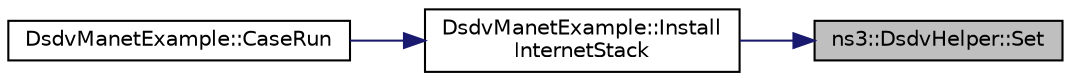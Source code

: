 digraph "ns3::DsdvHelper::Set"
{
 // LATEX_PDF_SIZE
  edge [fontname="Helvetica",fontsize="10",labelfontname="Helvetica",labelfontsize="10"];
  node [fontname="Helvetica",fontsize="10",shape=record];
  rankdir="RL";
  Node1 [label="ns3::DsdvHelper::Set",height=0.2,width=0.4,color="black", fillcolor="grey75", style="filled", fontcolor="black",tooltip=" "];
  Node1 -> Node2 [dir="back",color="midnightblue",fontsize="10",style="solid",fontname="Helvetica"];
  Node2 [label="DsdvManetExample::Install\lInternetStack",height=0.2,width=0.4,color="black", fillcolor="white", style="filled",URL="$class_dsdv_manet_example.html#a81e2a6a60033ea5e4f630c8805cd9586",tooltip="Create network."];
  Node2 -> Node3 [dir="back",color="midnightblue",fontsize="10",style="solid",fontname="Helvetica"];
  Node3 [label="DsdvManetExample::CaseRun",height=0.2,width=0.4,color="black", fillcolor="white", style="filled",URL="$class_dsdv_manet_example.html#aa61b3622afce14d04f2cf656fba31f4d",tooltip="Run function."];
}
